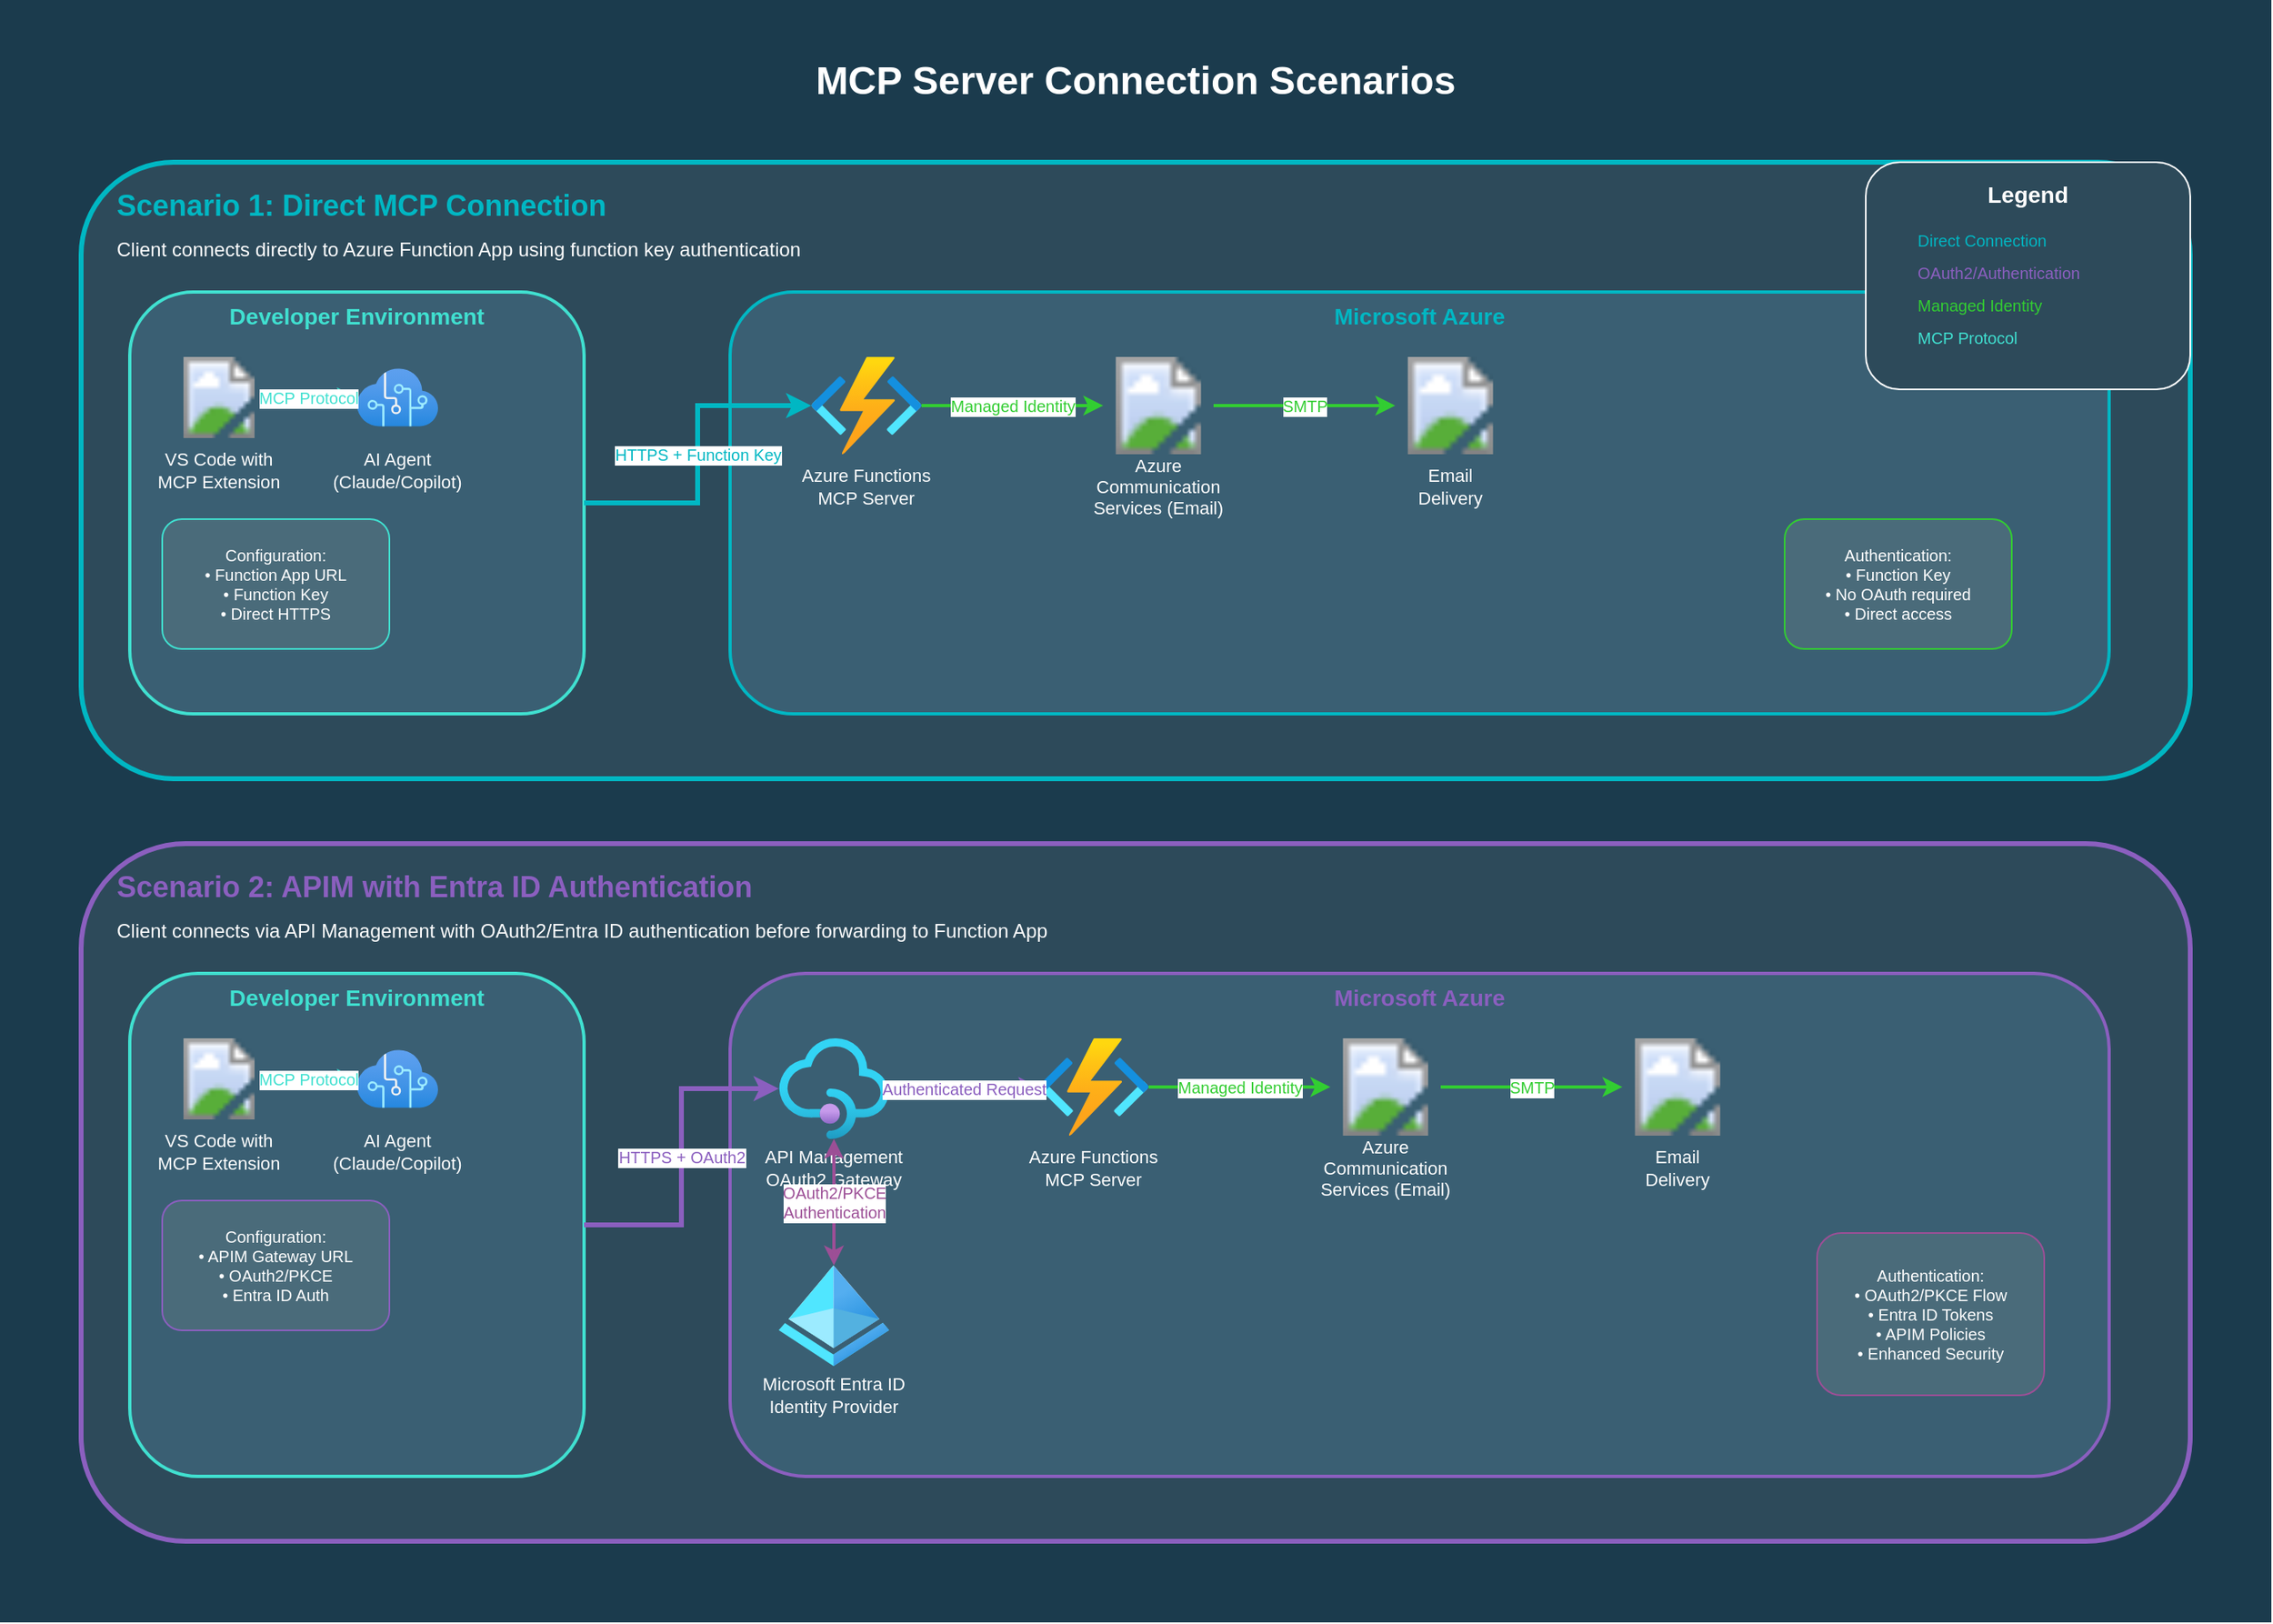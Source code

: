<?xml version="1.0" encoding="UTF-8"?>
<mxfile version="24.0.0">
  <diagram name="MCP Connection Scenarios" id="mcp-scenarios">
    <mxGraphModel dx="1422" dy="900" grid="1" gridSize="10" guides="1" tooltips="1" connect="1" arrows="1" fold="1" page="1" pageScale="1" pageWidth="1400" pageHeight="1000" math="0" shadow="0">
      <root>
        <mxCell id="0" />
        <mxCell id="1" parent="0" />
        
        <!-- Background -->
        <mxCell id="background" value="" style="rounded=0;whiteSpace=wrap;html=1;fillColor=#1B3B4D;strokeColor=none;" vertex="1" parent="1">
          <mxGeometry x="0" y="0" width="1400" height="1000" as="geometry" />
        </mxCell>
        
        <!-- Title -->
        <mxCell id="title" value="MCP Server Connection Scenarios" style="text;html=1;strokeColor=none;fillColor=none;align=center;verticalAlign=middle;whiteSpace=wrap;rounded=0;fontStyle=1;fontSize=24;fontColor=#FFFFFF;" vertex="1" parent="1">
          <mxGeometry x="400" y="30" width="600" height="40" as="geometry" />
        </mxCell>
        
        <!-- Scenario 1: Direct Connection -->
        <mxCell id="scenario1-bg" value="" style="rounded=1;whiteSpace=wrap;html=1;fillColor=#2D4A5A;strokeColor=#00B7C3;strokeWidth=3;" vertex="1" parent="1">
          <mxGeometry x="50" y="100" width="1300" height="380" as="geometry" />
        </mxCell>
        
        <mxCell id="scenario1-title" value="Scenario 1: Direct MCP Connection" style="text;html=1;strokeColor=none;fillColor=none;align=left;verticalAlign=top;whiteSpace=wrap;rounded=0;fontStyle=1;fontSize=18;fontColor=#00B7C3;" vertex="1" parent="1">
          <mxGeometry x="70" y="110" width="400" height="30" as="geometry" />
        </mxCell>
        
        <mxCell id="scenario1-desc" value="Client connects directly to Azure Function App using function key authentication" style="text;html=1;strokeColor=none;fillColor=none;align=left;verticalAlign=top;whiteSpace=wrap;rounded=0;fontSize=12;fontColor=#FFFFFF;" vertex="1" parent="1">
          <mxGeometry x="70" y="140" width="500" height="20" as="geometry" />
        </mxCell>
        
        <!-- Client Section S1 -->
        <mxCell id="s1-client-section" value="Developer Environment" style="rounded=1;whiteSpace=wrap;html=1;fillColor=#3A5F73;strokeColor=#40E0D0;strokeWidth=2;fontStyle=1;fontSize=14;fontColor=#40E0D0;verticalAlign=top;" vertex="1" parent="1">
          <mxGeometry x="80" y="180" width="280" height="260" as="geometry" />
        </mxCell>
        
        <!-- VS Code -->
        <mxCell id="s1-vscode" value="" style="image;aspect=fixed;perimeter=ellipsePerimeter;html=1;align=center;shadow=0;dashed=0;spacingTop=3;image=img/lib/azure2/other/Visual_Studio_Code.svg;fontSize=12;" vertex="1" parent="1">
          <mxGeometry x="110" y="220" width="50" height="50" as="geometry" />
        </mxCell>
        
        <mxCell id="s1-vscode-label" value="VS Code with&#xa;MCP Extension" style="text;html=1;strokeColor=none;fillColor=none;align=center;verticalAlign=middle;whiteSpace=wrap;rounded=0;fontSize=11;fontColor=#FFFFFF;" vertex="1" parent="1">
          <mxGeometry x="85" y="275" width="100" height="30" as="geometry" />
        </mxCell>
        
        <!-- AI Agent -->
        <mxCell id="s1-agent" value="" style="image;aspect=fixed;perimeter=ellipsePerimeter;html=1;align=center;shadow=0;dashed=0;spacingTop=3;image=img/lib/azure2/ai_machine_learning/Cognitive_Services.svg;fontSize=12;" vertex="1" parent="1">
          <mxGeometry x="220" y="220" width="50" height="50" as="geometry" />
        </mxCell>
        
        <mxCell id="s1-agent-label" value="AI Agent&#xa;(Claude/Copilot)" style="text;html=1;strokeColor=none;fillColor=none;align=center;verticalAlign=middle;whiteSpace=wrap;rounded=0;fontSize=11;fontColor=#FFFFFF;" vertex="1" parent="1">
          <mxGeometry x="195" y="275" width="100" height="30" as="geometry" />
        </mxCell>
        
        <!-- MCP Connection S1 -->
        <mxCell id="s1-mcp-connection" value="MCP Protocol" style="edgeStyle=orthogonalEdgeStyle;rounded=0;orthogonalLoop=1;jettySize=auto;html=1;strokeColor=#40E0D0;strokeWidth=2;fontSize=10;fontColor=#40E0D0;" edge="1" parent="1" source="s1-vscode" target="s1-agent">
          <mxGeometry relative="1" as="geometry" />
        </mxCell>
        
        <mxCell id="s1-config" value="Configuration:&#xa;• Function App URL&#xa;• Function Key&#xa;• Direct HTTPS" style="rounded=1;whiteSpace=wrap;html=1;fillColor=#4A6B7A;strokeColor=#40E0D0;strokeWidth=1;fontSize=10;fontColor=#FFFFFF;" vertex="1" parent="1">
          <mxGeometry x="100" y="320" width="140" height="80" as="geometry" />
        </mxCell>
        
        <!-- Azure Section S1 -->
        <mxCell id="s1-azure-section" value="Microsoft Azure" style="rounded=1;whiteSpace=wrap;html=1;fillColor=#3A5F73;strokeColor=#00B7C3;strokeWidth=2;fontStyle=1;fontSize=14;fontColor=#00B7C3;verticalAlign=top;" vertex="1" parent="1">
          <mxGeometry x="450" y="180" width="850" height="260" as="geometry" />
        </mxCell>
        
        <!-- Function App S1 -->
        <mxCell id="s1-function" value="" style="image;aspect=fixed;perimeter=ellipsePerimeter;html=1;align=center;shadow=0;dashed=0;spacingTop=3;image=img/lib/azure2/compute/Function_Apps.svg;fontSize=12;" vertex="1" parent="1">
          <mxGeometry x="500" y="220" width="68" height="60" as="geometry" />
        </mxCell>
        
        <mxCell id="s1-function-label" value="Azure Functions&#xa;MCP Server" style="text;html=1;strokeColor=none;fillColor=none;align=center;verticalAlign=middle;whiteSpace=wrap;rounded=0;fontSize=11;fontColor=#FFFFFF;" vertex="1" parent="1">
          <mxGeometry x="480" y="285" width="108" height="30" as="geometry" />
        </mxCell>
        
        <!-- ACS S1 -->
        <mxCell id="s1-acs" value="" style="image;aspect=fixed;perimeter=ellipsePerimeter;html=1;align=center;shadow=0;dashed=0;spacingTop=3;image=img/lib/azure2/communication/Communication_Services.svg;fontSize=12;" vertex="1" parent="1">
          <mxGeometry x="680" y="220" width="68" height="60" as="geometry" />
        </mxCell>
        
        <mxCell id="s1-acs-label" value="Azure Communication&#xa;Services (Email)" style="text;html=1;strokeColor=none;fillColor=none;align=center;verticalAlign=middle;whiteSpace=wrap;rounded=0;fontSize=11;fontColor=#FFFFFF;" vertex="1" parent="1">
          <mxGeometry x="660" y="285" width="108" height="30" as="geometry" />
        </mxCell>
        
        <!-- Email Delivery S1 -->
        <mxCell id="s1-email" value="" style="image;aspect=fixed;perimeter=ellipsePerimeter;html=1;align=center;shadow=0;dashed=0;spacingTop=3;image=img/lib/azure2/other/Email.svg;fontSize=12;" vertex="1" parent="1">
          <mxGeometry x="860" y="220" width="68" height="60" as="geometry" />
        </mxCell>
        
        <mxCell id="s1-email-label" value="Email&#xa;Delivery" style="text;html=1;strokeColor=none;fillColor=none;align=center;verticalAlign=middle;whiteSpace=wrap;rounded=0;fontSize=11;fontColor=#FFFFFF;" vertex="1" parent="1">
          <mxGeometry x="860" y="285" width="68" height="30" as="geometry" />
        </mxCell>
        
        <!-- Connections S1 -->
        <mxCell id="s1-to-function" value="HTTPS + Function Key" style="edgeStyle=orthogonalEdgeStyle;rounded=0;orthogonalLoop=1;jettySize=auto;html=1;strokeColor=#00B7C3;strokeWidth=3;fontSize=10;fontColor=#00B7C3;entryX=0;entryY=0.5;entryDx=0;entryDy=0;" edge="1" parent="1" source="s1-client-section" target="s1-function">
          <mxGeometry relative="1" as="geometry">
            <mxPoint x="360" y="250" as="sourcePoint" />
            <mxPoint x="500" y="250" as="targetPoint" />
          </mxGeometry>
        </mxCell>
        
        <mxCell id="s1-to-acs" value="Managed Identity" style="edgeStyle=orthogonalEdgeStyle;rounded=0;orthogonalLoop=1;jettySize=auto;html=1;strokeColor=#32CD32;strokeWidth=2;fontSize=10;fontColor=#32CD32;" edge="1" parent="1" source="s1-function" target="s1-acs">
          <mxGeometry relative="1" as="geometry" />
        </mxCell>
        
        <mxCell id="s1-to-email" value="SMTP" style="edgeStyle=orthogonalEdgeStyle;rounded=0;orthogonalLoop=1;jettySize=auto;html=1;strokeColor=#32CD32;strokeWidth=2;fontSize=10;fontColor=#32CD32;" edge="1" parent="1" source="s1-acs" target="s1-email">
          <mxGeometry relative="1" as="geometry" />
        </mxCell>
        
        <mxCell id="s1-auth-note" value="Authentication:&#xa;• Function Key&#xa;• No OAuth required&#xa;• Direct access" style="rounded=1;whiteSpace=wrap;html=1;fillColor=#4A6B7A;strokeColor=#32CD32;strokeWidth=1;fontSize=10;fontColor=#FFFFFF;" vertex="1" parent="1">
          <mxGeometry x="1100" y="320" width="140" height="80" as="geometry" />
        </mxCell>
        
        <!-- Scenario 2: APIM Connection -->
        <mxCell id="scenario2-bg" value="" style="rounded=1;whiteSpace=wrap;html=1;fillColor=#2D4A5A;strokeColor=#8B5FBF;strokeWidth=3;" vertex="1" parent="1">
          <mxGeometry x="50" y="520" width="1300" height="430" as="geometry" />
        </mxCell>
        
        <mxCell id="scenario2-title" value="Scenario 2: APIM with Entra ID Authentication" style="text;html=1;strokeColor=none;fillColor=none;align=left;verticalAlign=top;whiteSpace=wrap;rounded=0;fontStyle=1;fontSize=18;fontColor=#8B5FBF;" vertex="1" parent="1">
          <mxGeometry x="70" y="530" width="500" height="30" as="geometry" />
        </mxCell>
        
        <mxCell id="scenario2-desc" value="Client connects via API Management with OAuth2/Entra ID authentication before forwarding to Function App" style="text;html=1;strokeColor=none;fillColor=none;align=left;verticalAlign=top;whiteSpace=wrap;rounded=0;fontSize=12;fontColor=#FFFFFF;" vertex="1" parent="1">
          <mxGeometry x="70" y="560" width="600" height="20" as="geometry" />
        </mxCell>
        
        <!-- Client Section S2 -->
        <mxCell id="s2-client-section" value="Developer Environment" style="rounded=1;whiteSpace=wrap;html=1;fillColor=#3A5F73;strokeColor=#40E0D0;strokeWidth=2;fontStyle=1;fontSize=14;fontColor=#40E0D0;verticalAlign=top;" vertex="1" parent="1">
          <mxGeometry x="80" y="600" width="280" height="310" as="geometry" />
        </mxCell>
        
        <!-- VS Code S2 -->
        <mxCell id="s2-vscode" value="" style="image;aspect=fixed;perimeter=ellipsePerimeter;html=1;align=center;shadow=0;dashed=0;spacingTop=3;image=img/lib/azure2/other/Visual_Studio_Code.svg;fontSize=12;" vertex="1" parent="1">
          <mxGeometry x="110" y="640" width="50" height="50" as="geometry" />
        </mxCell>
        
        <mxCell id="s2-vscode-label" value="VS Code with&#xa;MCP Extension" style="text;html=1;strokeColor=none;fillColor=none;align=center;verticalAlign=middle;whiteSpace=wrap;rounded=0;fontSize=11;fontColor=#FFFFFF;" vertex="1" parent="1">
          <mxGeometry x="85" y="695" width="100" height="30" as="geometry" />
        </mxCell>
        
        <!-- AI Agent S2 -->
        <mxCell id="s2-agent" value="" style="image;aspect=fixed;perimeter=ellipsePerimeter;html=1;align=center;shadow=0;dashed=0;spacingTop=3;image=img/lib/azure2/ai_machine_learning/Cognitive_Services.svg;fontSize=12;" vertex="1" parent="1">
          <mxGeometry x="220" y="640" width="50" height="50" as="geometry" />
        </mxCell>
        
        <mxCell id="s2-agent-label" value="AI Agent&#xa;(Claude/Copilot)" style="text;html=1;strokeColor=none;fillColor=none;align=center;verticalAlign=middle;whiteSpace=wrap;rounded=0;fontSize=11;fontColor=#FFFFFF;" vertex="1" parent="1">
          <mxGeometry x="195" y="695" width="100" height="30" as="geometry" />
        </mxCell>
        
        <!-- MCP Connection S2 -->
        <mxCell id="s2-mcp-connection" value="MCP Protocol" style="edgeStyle=orthogonalEdgeStyle;rounded=0;orthogonalLoop=1;jettySize=auto;html=1;strokeColor=#40E0D0;strokeWidth=2;fontSize=10;fontColor=#40E0D0;" edge="1" parent="1" source="s2-vscode" target="s2-agent">
          <mxGeometry relative="1" as="geometry" />
        </mxCell>
        
        <mxCell id="s2-config" value="Configuration:&#xa;• APIM Gateway URL&#xa;• OAuth2/PKCE&#xa;• Entra ID Auth" style="rounded=1;whiteSpace=wrap;html=1;fillColor=#4A6B7A;strokeColor=#8B5FBF;strokeWidth=1;fontSize=10;fontColor=#FFFFFF;" vertex="1" parent="1">
          <mxGeometry x="100" y="740" width="140" height="80" as="geometry" />
        </mxCell>
        
        <!-- Azure Section S2 -->
        <mxCell id="s2-azure-section" value="Microsoft Azure" style="rounded=1;whiteSpace=wrap;html=1;fillColor=#3A5F73;strokeColor=#8B5FBF;strokeWidth=2;fontStyle=1;fontSize=14;fontColor=#8B5FBF;verticalAlign=top;" vertex="1" parent="1">
          <mxGeometry x="450" y="600" width="850" height="310" as="geometry" />
        </mxCell>
        
        <!-- APIM S2 -->
        <mxCell id="s2-apim" value="" style="image;aspect=fixed;perimeter=ellipsePerimeter;html=1;align=center;shadow=0;dashed=0;spacingTop=3;image=img/lib/azure2/app_services/API_Management_Services.svg;fontSize=12;" vertex="1" parent="1">
          <mxGeometry x="480" y="640" width="68" height="62" as="geometry" />
        </mxCell>
        
        <mxCell id="s2-apim-label" value="API Management&#xa;OAuth2 Gateway" style="text;html=1;strokeColor=none;fillColor=none;align=center;verticalAlign=middle;whiteSpace=wrap;rounded=0;fontSize=11;fontColor=#FFFFFF;" vertex="1" parent="1">
          <mxGeometry x="460" y="705" width="108" height="30" as="geometry" />
        </mxCell>
        
        <!-- Entra ID S2 -->
        <mxCell id="s2-entra" value="" style="image;aspect=fixed;perimeter=ellipsePerimeter;html=1;align=center;shadow=0;dashed=0;spacingTop=3;image=img/lib/azure2/identity/Azure_Active_Directory.svg;fontSize=12;" vertex="1" parent="1">
          <mxGeometry x="480" y="780" width="68" height="62" as="geometry" />
        </mxCell>
        
        <mxCell id="s2-entra-label" value="Microsoft Entra ID&#xa;Identity Provider" style="text;html=1;strokeColor=none;fillColor=none;align=center;verticalAlign=middle;whiteSpace=wrap;rounded=0;fontSize=11;fontColor=#FFFFFF;" vertex="1" parent="1">
          <mxGeometry x="460" y="845" width="108" height="30" as="geometry" />
        </mxCell>
        
        <!-- Function App S2 -->
        <mxCell id="s2-function" value="" style="image;aspect=fixed;perimeter=ellipsePerimeter;html=1;align=center;shadow=0;dashed=0;spacingTop=3;image=img/lib/azure2/compute/Function_Apps.svg;fontSize=12;" vertex="1" parent="1">
          <mxGeometry x="640" y="640" width="68" height="60" as="geometry" />
        </mxCell>
        
        <mxCell id="s2-function-label" value="Azure Functions&#xa;MCP Server" style="text;html=1;strokeColor=none;fillColor=none;align=center;verticalAlign=middle;whiteSpace=wrap;rounded=0;fontSize=11;fontColor=#FFFFFF;" vertex="1" parent="1">
          <mxGeometry x="620" y="705" width="108" height="30" as="geometry" />
        </mxCell>
        
        <!-- ACS S2 -->
        <mxCell id="s2-acs" value="" style="image;aspect=fixed;perimeter=ellipsePerimeter;html=1;align=center;shadow=0;dashed=0;spacingTop=3;image=img/lib/azure2/communication/Communication_Services.svg;fontSize=12;" vertex="1" parent="1">
          <mxGeometry x="820" y="640" width="68" height="60" as="geometry" />
        </mxCell>
        
        <mxCell id="s2-acs-label" value="Azure Communication&#xa;Services (Email)" style="text;html=1;strokeColor=none;fillColor=none;align=center;verticalAlign=middle;whiteSpace=wrap;rounded=0;fontSize=11;fontColor=#FFFFFF;" vertex="1" parent="1">
          <mxGeometry x="800" y="705" width="108" height="30" as="geometry" />
        </mxCell>
        
        <!-- Email Delivery S2 -->
        <mxCell id="s2-email" value="" style="image;aspect=fixed;perimeter=ellipsePerimeter;html=1;align=center;shadow=0;dashed=0;spacingTop=3;image=img/lib/azure2/other/Email.svg;fontSize=12;" vertex="1" parent="1">
          <mxGeometry x="1000" y="640" width="68" height="60" as="geometry" />
        </mxCell>
        
        <mxCell id="s2-email-label" value="Email&#xa;Delivery" style="text;html=1;strokeColor=none;fillColor=none;align=center;verticalAlign=middle;whiteSpace=wrap;rounded=0;fontSize=11;fontColor=#FFFFFF;" vertex="1" parent="1">
          <mxGeometry x="1000" y="705" width="68" height="30" as="geometry" />
        </mxCell>
        
        <!-- Connections S2 -->
        <mxCell id="s2-to-apim" value="HTTPS + OAuth2" style="edgeStyle=orthogonalEdgeStyle;rounded=0;orthogonalLoop=1;jettySize=auto;html=1;strokeColor=#8B5FBF;strokeWidth=3;fontSize=10;fontColor=#8B5FBF;entryX=0;entryY=0.5;entryDx=0;entryDy=0;" edge="1" parent="1" source="s2-client-section" target="s2-apim">
          <mxGeometry relative="1" as="geometry">
            <mxPoint x="360" y="670" as="sourcePoint" />
          </mxGeometry>
        </mxCell>
        
        <mxCell id="s2-auth-flow" value="OAuth2/PKCE&#xa;Authentication" style="edgeStyle=orthogonalEdgeStyle;rounded=0;orthogonalLoop=1;jettySize=auto;html=1;strokeColor=#9C4F96;strokeWidth=2;fontSize=10;fontColor=#9C4F96;startArrow=classic;startFill=1;" edge="1" parent="1" source="s2-apim" target="s2-entra">
          <mxGeometry relative="1" as="geometry" />
        </mxCell>
        
        <mxCell id="s2-to-function" value="Authenticated Request" style="edgeStyle=orthogonalEdgeStyle;rounded=0;orthogonalLoop=1;jettySize=auto;html=1;strokeColor=#8B5FBF;strokeWidth=2;fontSize=10;fontColor=#8B5FBF;" edge="1" parent="1" source="s2-apim" target="s2-function">
          <mxGeometry relative="1" as="geometry" />
        </mxCell>
        
        <mxCell id="s2-to-acs" value="Managed Identity" style="edgeStyle=orthogonalEdgeStyle;rounded=0;orthogonalLoop=1;jettySize=auto;html=1;strokeColor=#32CD32;strokeWidth=2;fontSize=10;fontColor=#32CD32;" edge="1" parent="1" source="s2-function" target="s2-acs">
          <mxGeometry relative="1" as="geometry" />
        </mxCell>
        
        <mxCell id="s2-to-email" value="SMTP" style="edgeStyle=orthogonalEdgeStyle;rounded=0;orthogonalLoop=1;jettySize=auto;html=1;strokeColor=#32CD32;strokeWidth=2;fontSize=10;fontColor=#32CD32;" edge="1" parent="1" source="s2-acs" target="s2-email">
          <mxGeometry relative="1" as="geometry" />
        </mxCell>
        
        <mxCell id="s2-auth-note" value="Authentication:&#xa;• OAuth2/PKCE Flow&#xa;• Entra ID Tokens&#xa;• APIM Policies&#xa;• Enhanced Security" style="rounded=1;whiteSpace=wrap;html=1;fillColor=#4A6B7A;strokeColor=#9C4F96;strokeWidth=1;fontSize=10;fontColor=#FFFFFF;" vertex="1" parent="1">
          <mxGeometry x="1120" y="760" width="140" height="100" as="geometry" />
        </mxCell>
        
        <!-- Legend -->
        <mxCell id="legend-bg" value="" style="rounded=1;whiteSpace=wrap;html=1;fillColor=#2D4A5A;strokeColor=#FFFFFF;strokeWidth=1;" vertex="1" parent="1">
          <mxGeometry x="1150" y="100" width="200" height="140" as="geometry" />
        </mxCell>
        
        <mxCell id="legend-title" value="Legend" style="text;html=1;strokeColor=none;fillColor=none;align=center;verticalAlign=middle;whiteSpace=wrap;rounded=0;fontStyle=1;fontSize=14;fontColor=#FFFFFF;" vertex="1" parent="1">
          <mxGeometry x="1200" y="110" width="100" height="20" as="geometry" />
        </mxCell>
        
        <mxCell id="legend-direct" value="Direct Connection" style="text;html=1;strokeColor=none;fillColor=none;align=left;verticalAlign=middle;whiteSpace=wrap;rounded=0;fontSize=10;fontColor=#00B7C3;" vertex="1" parent="1">
          <mxGeometry x="1180" y="140" width="120" height="15" as="geometry" />
        </mxCell>
        
        <mxCell id="legend-oauth" value="OAuth2/Authentication" style="text;html=1;strokeColor=none;fillColor=none;align=left;verticalAlign=middle;whiteSpace=wrap;rounded=0;fontSize=10;fontColor=#8B5FBF;" vertex="1" parent="1">
          <mxGeometry x="1180" y="160" width="120" height="15" as="geometry" />
        </mxCell>
        
        <mxCell id="legend-managed" value="Managed Identity" style="text;html=1;strokeColor=none;fillColor=none;align=left;verticalAlign=middle;whiteSpace=wrap;rounded=0;fontSize=10;fontColor=#32CD32;" vertex="1" parent="1">
          <mxGeometry x="1180" y="180" width="120" height="15" as="geometry" />
        </mxCell>
        
        <mxCell id="legend-mcp" value="MCP Protocol" style="text;html=1;strokeColor=none;fillColor=none;align=left;verticalAlign=middle;whiteSpace=wrap;rounded=0;fontSize=10;fontColor=#40E0D0;" vertex="1" parent="1">
          <mxGeometry x="1180" y="200" width="120" height="15" as="geometry" />
        </mxCell>
        
      </root>
    </mxGraphModel>
  </diagram>
</mxfile>